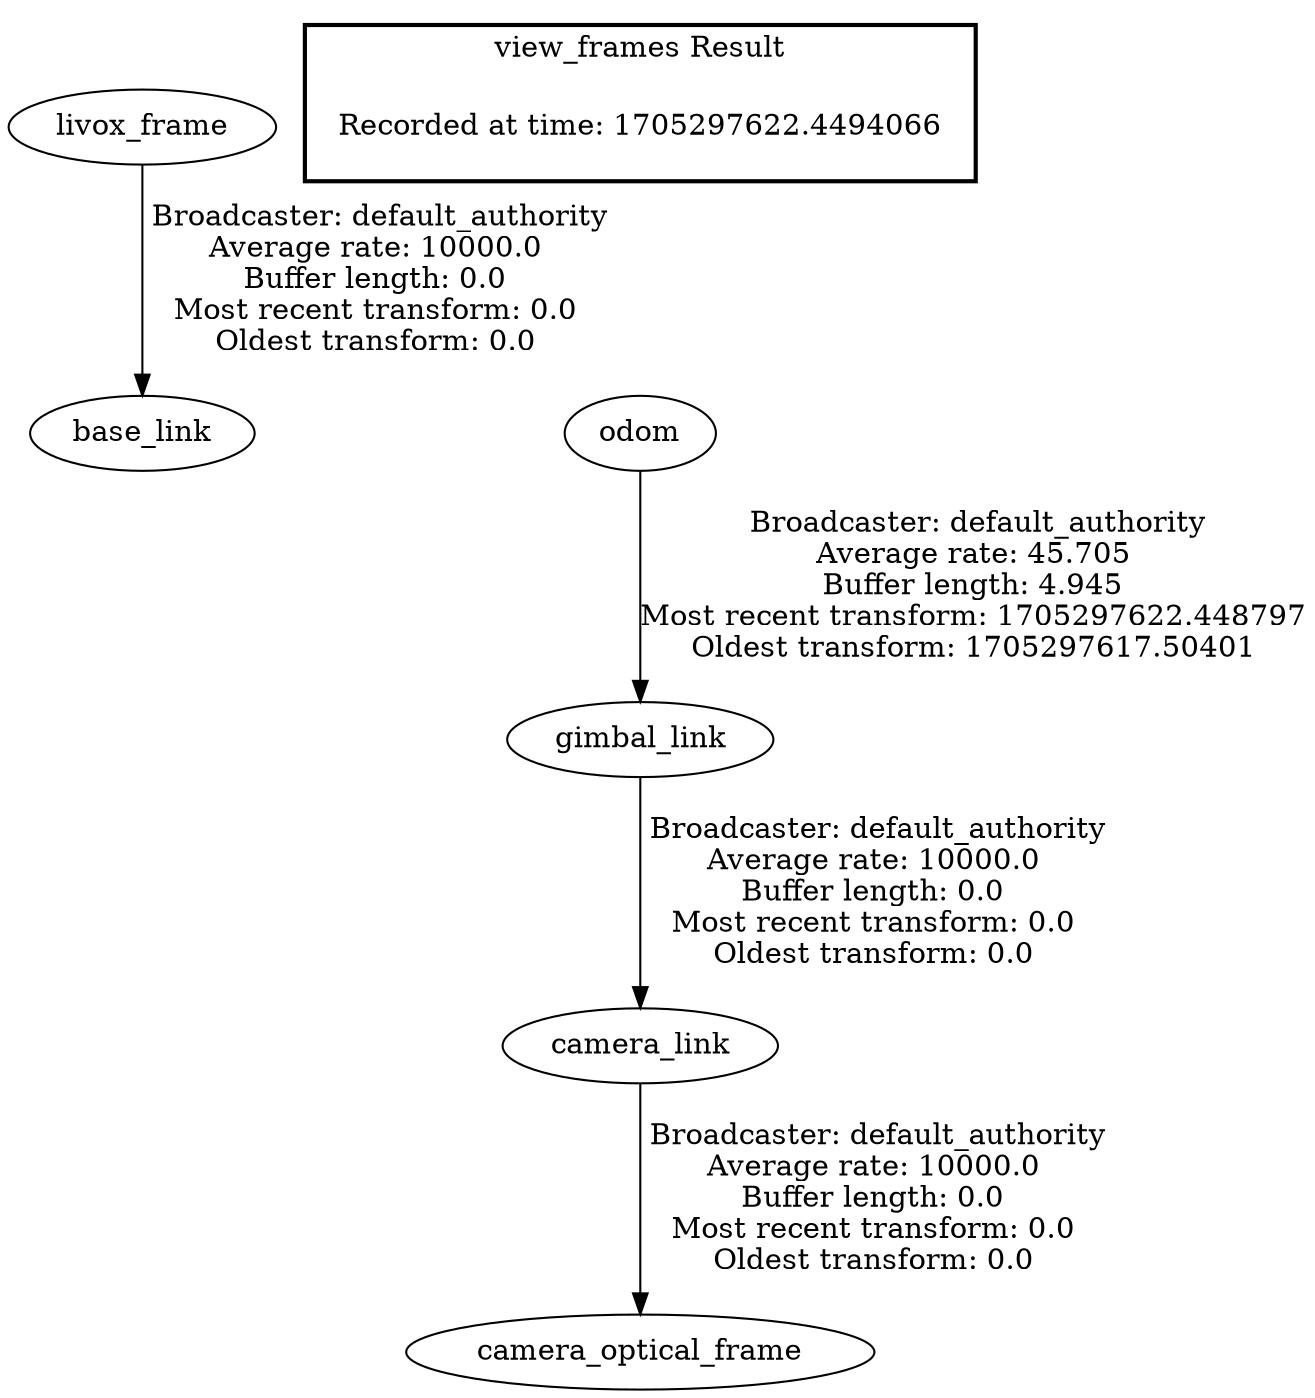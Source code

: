 digraph G {
"livox_frame" -> "base_link"[label=" Broadcaster: default_authority\nAverage rate: 10000.0\nBuffer length: 0.0\nMost recent transform: 0.0\nOldest transform: 0.0\n"];
"gimbal_link" -> "camera_link"[label=" Broadcaster: default_authority\nAverage rate: 10000.0\nBuffer length: 0.0\nMost recent transform: 0.0\nOldest transform: 0.0\n"];
"odom" -> "gimbal_link"[label=" Broadcaster: default_authority\nAverage rate: 45.705\nBuffer length: 4.945\nMost recent transform: 1705297622.448797\nOldest transform: 1705297617.50401\n"];
"camera_link" -> "camera_optical_frame"[label=" Broadcaster: default_authority\nAverage rate: 10000.0\nBuffer length: 0.0\nMost recent transform: 0.0\nOldest transform: 0.0\n"];
edge [style=invis];
 subgraph cluster_legend { style=bold; color=black; label ="view_frames Result";
"Recorded at time: 1705297622.4494066"[ shape=plaintext ] ;
}->"odom";
}